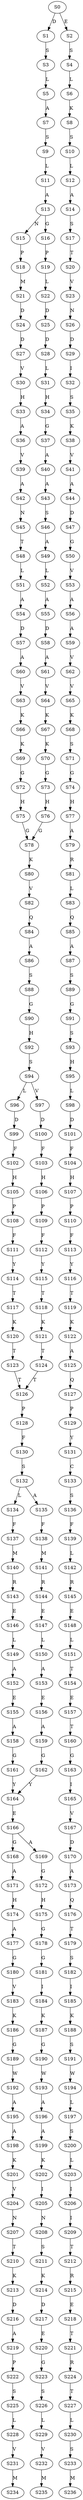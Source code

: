 strict digraph  {
	S0 -> S1 [ label = D ];
	S0 -> S2 [ label = E ];
	S1 -> S3 [ label = S ];
	S2 -> S4 [ label = S ];
	S3 -> S5 [ label = L ];
	S4 -> S6 [ label = L ];
	S5 -> S7 [ label = A ];
	S6 -> S8 [ label = K ];
	S7 -> S9 [ label = S ];
	S8 -> S10 [ label = S ];
	S9 -> S11 [ label = L ];
	S10 -> S12 [ label = L ];
	S11 -> S13 [ label = A ];
	S12 -> S14 [ label = A ];
	S13 -> S15 [ label = N ];
	S13 -> S16 [ label = G ];
	S14 -> S17 [ label = S ];
	S15 -> S18 [ label = P ];
	S16 -> S19 [ label = P ];
	S17 -> S20 [ label = T ];
	S18 -> S21 [ label = M ];
	S19 -> S22 [ label = L ];
	S20 -> S23 [ label = V ];
	S21 -> S24 [ label = D ];
	S22 -> S25 [ label = D ];
	S23 -> S26 [ label = N ];
	S24 -> S27 [ label = D ];
	S25 -> S28 [ label = D ];
	S26 -> S29 [ label = D ];
	S27 -> S30 [ label = V ];
	S28 -> S31 [ label = L ];
	S29 -> S32 [ label = I ];
	S30 -> S33 [ label = H ];
	S31 -> S34 [ label = H ];
	S32 -> S35 [ label = S ];
	S33 -> S36 [ label = A ];
	S34 -> S37 [ label = G ];
	S35 -> S38 [ label = K ];
	S36 -> S39 [ label = V ];
	S37 -> S40 [ label = A ];
	S38 -> S41 [ label = V ];
	S39 -> S42 [ label = A ];
	S40 -> S43 [ label = A ];
	S41 -> S44 [ label = A ];
	S42 -> S45 [ label = N ];
	S43 -> S46 [ label = S ];
	S44 -> S47 [ label = D ];
	S45 -> S48 [ label = T ];
	S46 -> S49 [ label = A ];
	S47 -> S50 [ label = G ];
	S48 -> S51 [ label = L ];
	S49 -> S52 [ label = L ];
	S50 -> S53 [ label = V ];
	S51 -> S54 [ label = A ];
	S52 -> S55 [ label = A ];
	S53 -> S56 [ label = A ];
	S54 -> S57 [ label = D ];
	S55 -> S58 [ label = D ];
	S56 -> S59 [ label = A ];
	S57 -> S60 [ label = A ];
	S58 -> S61 [ label = A ];
	S59 -> S62 [ label = V ];
	S60 -> S63 [ label = V ];
	S61 -> S64 [ label = V ];
	S62 -> S65 [ label = V ];
	S63 -> S66 [ label = K ];
	S64 -> S67 [ label = K ];
	S65 -> S68 [ label = K ];
	S66 -> S69 [ label = K ];
	S67 -> S70 [ label = K ];
	S68 -> S71 [ label = S ];
	S69 -> S72 [ label = G ];
	S70 -> S73 [ label = G ];
	S71 -> S74 [ label = G ];
	S72 -> S75 [ label = H ];
	S73 -> S76 [ label = H ];
	S74 -> S77 [ label = H ];
	S75 -> S78 [ label = G ];
	S76 -> S78 [ label = G ];
	S77 -> S79 [ label = A ];
	S78 -> S80 [ label = K ];
	S79 -> S81 [ label = R ];
	S80 -> S82 [ label = V ];
	S81 -> S83 [ label = L ];
	S82 -> S84 [ label = Q ];
	S83 -> S85 [ label = Q ];
	S84 -> S86 [ label = A ];
	S85 -> S87 [ label = A ];
	S86 -> S88 [ label = S ];
	S87 -> S89 [ label = S ];
	S88 -> S90 [ label = G ];
	S89 -> S91 [ label = G ];
	S90 -> S92 [ label = H ];
	S91 -> S93 [ label = S ];
	S92 -> S94 [ label = S ];
	S93 -> S95 [ label = H ];
	S94 -> S96 [ label = L ];
	S94 -> S97 [ label = V ];
	S95 -> S98 [ label = L ];
	S96 -> S99 [ label = D ];
	S97 -> S100 [ label = D ];
	S98 -> S101 [ label = D ];
	S99 -> S102 [ label = F ];
	S100 -> S103 [ label = F ];
	S101 -> S104 [ label = F ];
	S102 -> S105 [ label = H ];
	S103 -> S106 [ label = H ];
	S104 -> S107 [ label = H ];
	S105 -> S108 [ label = P ];
	S106 -> S109 [ label = P ];
	S107 -> S110 [ label = P ];
	S108 -> S111 [ label = F ];
	S109 -> S112 [ label = F ];
	S110 -> S113 [ label = F ];
	S111 -> S114 [ label = Y ];
	S112 -> S115 [ label = Y ];
	S113 -> S116 [ label = Y ];
	S114 -> S117 [ label = T ];
	S115 -> S118 [ label = T ];
	S116 -> S119 [ label = T ];
	S117 -> S120 [ label = K ];
	S118 -> S121 [ label = K ];
	S119 -> S122 [ label = K ];
	S120 -> S123 [ label = T ];
	S121 -> S124 [ label = T ];
	S122 -> S125 [ label = A ];
	S123 -> S126 [ label = T ];
	S124 -> S126 [ label = T ];
	S125 -> S127 [ label = Q ];
	S126 -> S128 [ label = P ];
	S127 -> S129 [ label = P ];
	S128 -> S130 [ label = F ];
	S129 -> S131 [ label = Y ];
	S130 -> S132 [ label = S ];
	S131 -> S133 [ label = C ];
	S132 -> S134 [ label = L ];
	S132 -> S135 [ label = A ];
	S133 -> S136 [ label = S ];
	S134 -> S137 [ label = F ];
	S135 -> S138 [ label = F ];
	S136 -> S139 [ label = F ];
	S137 -> S140 [ label = M ];
	S138 -> S141 [ label = M ];
	S139 -> S142 [ label = L ];
	S140 -> S143 [ label = R ];
	S141 -> S144 [ label = R ];
	S142 -> S145 [ label = R ];
	S143 -> S146 [ label = E ];
	S144 -> S147 [ label = E ];
	S145 -> S148 [ label = E ];
	S146 -> S149 [ label = L ];
	S147 -> S150 [ label = L ];
	S148 -> S151 [ label = L ];
	S149 -> S152 [ label = A ];
	S150 -> S153 [ label = A ];
	S151 -> S154 [ label = T ];
	S152 -> S155 [ label = E ];
	S153 -> S156 [ label = E ];
	S154 -> S157 [ label = E ];
	S155 -> S158 [ label = A ];
	S156 -> S159 [ label = A ];
	S157 -> S160 [ label = T ];
	S158 -> S161 [ label = G ];
	S159 -> S162 [ label = G ];
	S160 -> S163 [ label = G ];
	S161 -> S164 [ label = Y ];
	S162 -> S164 [ label = Y ];
	S163 -> S165 [ label = I ];
	S164 -> S166 [ label = E ];
	S165 -> S167 [ label = V ];
	S166 -> S168 [ label = G ];
	S166 -> S169 [ label = A ];
	S167 -> S170 [ label = D ];
	S168 -> S171 [ label = A ];
	S169 -> S172 [ label = G ];
	S170 -> S173 [ label = A ];
	S171 -> S174 [ label = H ];
	S172 -> S175 [ label = H ];
	S173 -> S176 [ label = Q ];
	S174 -> S177 [ label = A ];
	S175 -> S178 [ label = G ];
	S176 -> S179 [ label = T ];
	S177 -> S180 [ label = G ];
	S178 -> S181 [ label = G ];
	S179 -> S182 [ label = S ];
	S180 -> S183 [ label = V ];
	S181 -> S184 [ label = I ];
	S182 -> S185 [ label = I ];
	S183 -> S186 [ label = K ];
	S184 -> S187 [ label = K ];
	S185 -> S188 [ label = K ];
	S186 -> S189 [ label = G ];
	S187 -> S190 [ label = G ];
	S188 -> S191 [ label = S ];
	S189 -> S192 [ label = W ];
	S190 -> S193 [ label = W ];
	S191 -> S194 [ label = W ];
	S192 -> S195 [ label = A ];
	S193 -> S196 [ label = A ];
	S194 -> S197 [ label = L ];
	S195 -> S198 [ label = A ];
	S196 -> S199 [ label = A ];
	S197 -> S200 [ label = S ];
	S198 -> S201 [ label = K ];
	S199 -> S202 [ label = K ];
	S200 -> S203 [ label = L ];
	S201 -> S204 [ label = V ];
	S202 -> S205 [ label = I ];
	S203 -> S206 [ label = I ];
	S204 -> S207 [ label = N ];
	S205 -> S208 [ label = N ];
	S206 -> S209 [ label = I ];
	S207 -> S210 [ label = T ];
	S208 -> S211 [ label = S ];
	S209 -> S212 [ label = T ];
	S210 -> S213 [ label = K ];
	S211 -> S214 [ label = K ];
	S212 -> S215 [ label = R ];
	S213 -> S216 [ label = D ];
	S214 -> S217 [ label = D ];
	S215 -> S218 [ label = E ];
	S216 -> S219 [ label = A ];
	S217 -> S220 [ label = E ];
	S218 -> S221 [ label = T ];
	S219 -> S222 [ label = P ];
	S220 -> S223 [ label = G ];
	S221 -> S224 [ label = R ];
	S222 -> S225 [ label = S ];
	S223 -> S226 [ label = S ];
	S224 -> S227 [ label = T ];
	S225 -> S228 [ label = L ];
	S226 -> S229 [ label = L ];
	S227 -> S230 [ label = L ];
	S228 -> S231 [ label = V ];
	S229 -> S232 [ label = V ];
	S230 -> S233 [ label = S ];
	S231 -> S234 [ label = M ];
	S232 -> S235 [ label = M ];
	S233 -> S236 [ label = M ];
}
